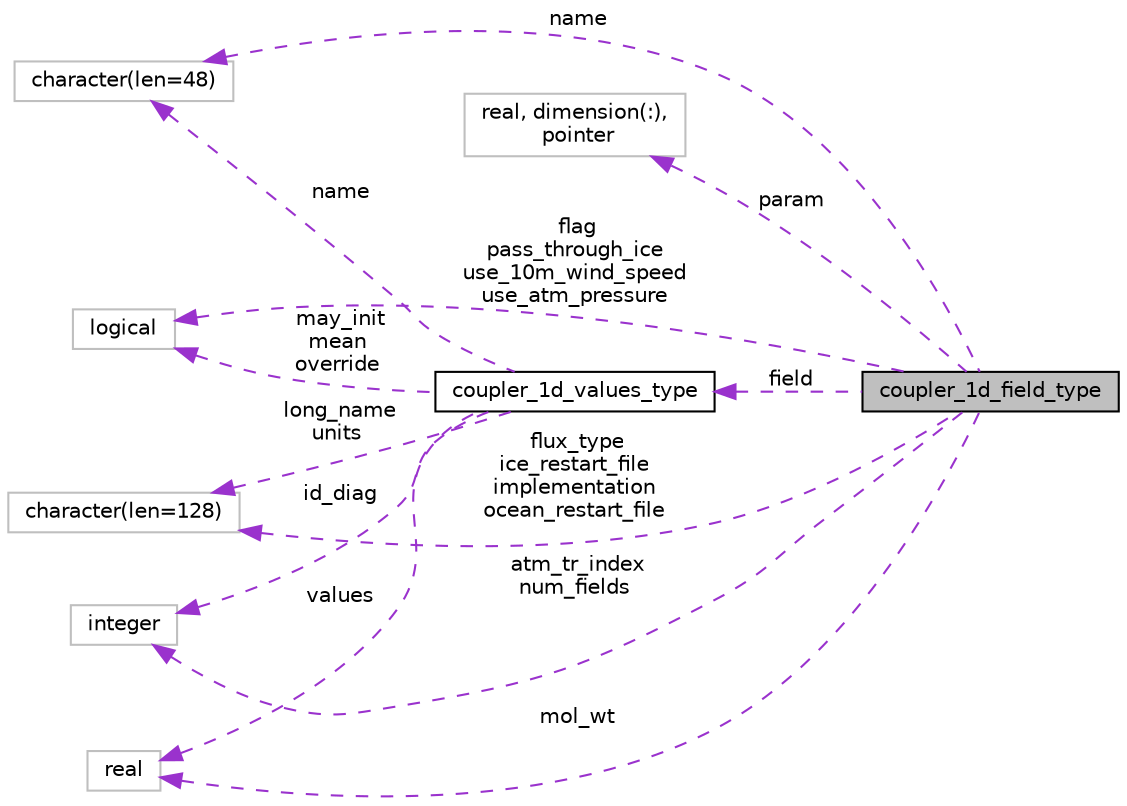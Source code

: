 digraph "coupler_1d_field_type"
{
 // INTERACTIVE_SVG=YES
 // LATEX_PDF_SIZE
  edge [fontname="Helvetica",fontsize="10",labelfontname="Helvetica",labelfontsize="10"];
  node [fontname="Helvetica",fontsize="10",shape=record];
  rankdir="LR";
  Node1 [label="coupler_1d_field_type",height=0.2,width=0.4,color="black", fillcolor="grey75", style="filled", fontcolor="black",tooltip="Coupler data for 1D fields."];
  Node2 -> Node1 [dir="back",color="darkorchid3",fontsize="10",style="dashed",label=" flag\npass_through_ice\nuse_10m_wind_speed\nuse_atm_pressure" ,fontname="Helvetica"];
  Node2 [label="logical",height=0.2,width=0.4,color="grey75", fillcolor="white", style="filled",tooltip=" "];
  Node3 -> Node1 [dir="back",color="darkorchid3",fontsize="10",style="dashed",label=" param" ,fontname="Helvetica"];
  Node3 [label="real, dimension(:),\l pointer",height=0.2,width=0.4,color="grey75", fillcolor="white", style="filled",tooltip=" "];
  Node4 -> Node1 [dir="back",color="darkorchid3",fontsize="10",style="dashed",label=" name" ,fontname="Helvetica"];
  Node4 [label="character(len=48)",height=0.2,width=0.4,color="grey75", fillcolor="white", style="filled",tooltip=" "];
  Node5 -> Node1 [dir="back",color="darkorchid3",fontsize="10",style="dashed",label=" field" ,fontname="Helvetica"];
  Node5 [label="coupler_1d_values_type",height=0.2,width=0.4,color="black", fillcolor="white", style="filled",URL="$group__coupler__types__mod.html#structcoupler__types__mod_1_1coupler__1d__values__type",tooltip="Coupler data for 1D values."];
  Node2 -> Node5 [dir="back",color="darkorchid3",fontsize="10",style="dashed",label=" may_init\nmean\noverride" ,fontname="Helvetica"];
  Node4 -> Node5 [dir="back",color="darkorchid3",fontsize="10",style="dashed",label=" name" ,fontname="Helvetica"];
  Node6 -> Node5 [dir="back",color="darkorchid3",fontsize="10",style="dashed",label=" long_name\nunits" ,fontname="Helvetica"];
  Node6 [label="character(len=128)",height=0.2,width=0.4,color="grey75", fillcolor="white", style="filled",tooltip=" "];
  Node7 -> Node5 [dir="back",color="darkorchid3",fontsize="10",style="dashed",label=" id_diag" ,fontname="Helvetica"];
  Node7 [label="integer",height=0.2,width=0.4,color="grey75", fillcolor="white", style="filled",tooltip=" "];
  Node8 -> Node5 [dir="back",color="darkorchid3",fontsize="10",style="dashed",label=" values" ,fontname="Helvetica"];
  Node8 [label="real",height=0.2,width=0.4,color="grey75", fillcolor="white", style="filled",tooltip=" "];
  Node6 -> Node1 [dir="back",color="darkorchid3",fontsize="10",style="dashed",label=" flux_type\nice_restart_file\nimplementation\nocean_restart_file" ,fontname="Helvetica"];
  Node8 -> Node1 [dir="back",color="darkorchid3",fontsize="10",style="dashed",label=" mol_wt" ,fontname="Helvetica"];
  Node7 -> Node1 [dir="back",color="darkorchid3",fontsize="10",style="dashed",label=" atm_tr_index\nnum_fields" ,fontname="Helvetica"];
}
